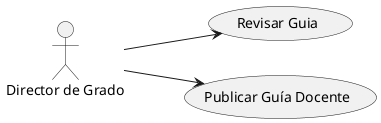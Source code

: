 @startuml

left to right direction

actor "Director de Grado" as DirectorGrado

usecase "Revisar Guia" as RevisarGuia
usecase "Publicar Guía Docente" as PublicarGuia

DirectorGrado --> RevisarGuia
DirectorGrado --> PublicarGuia

@enduml